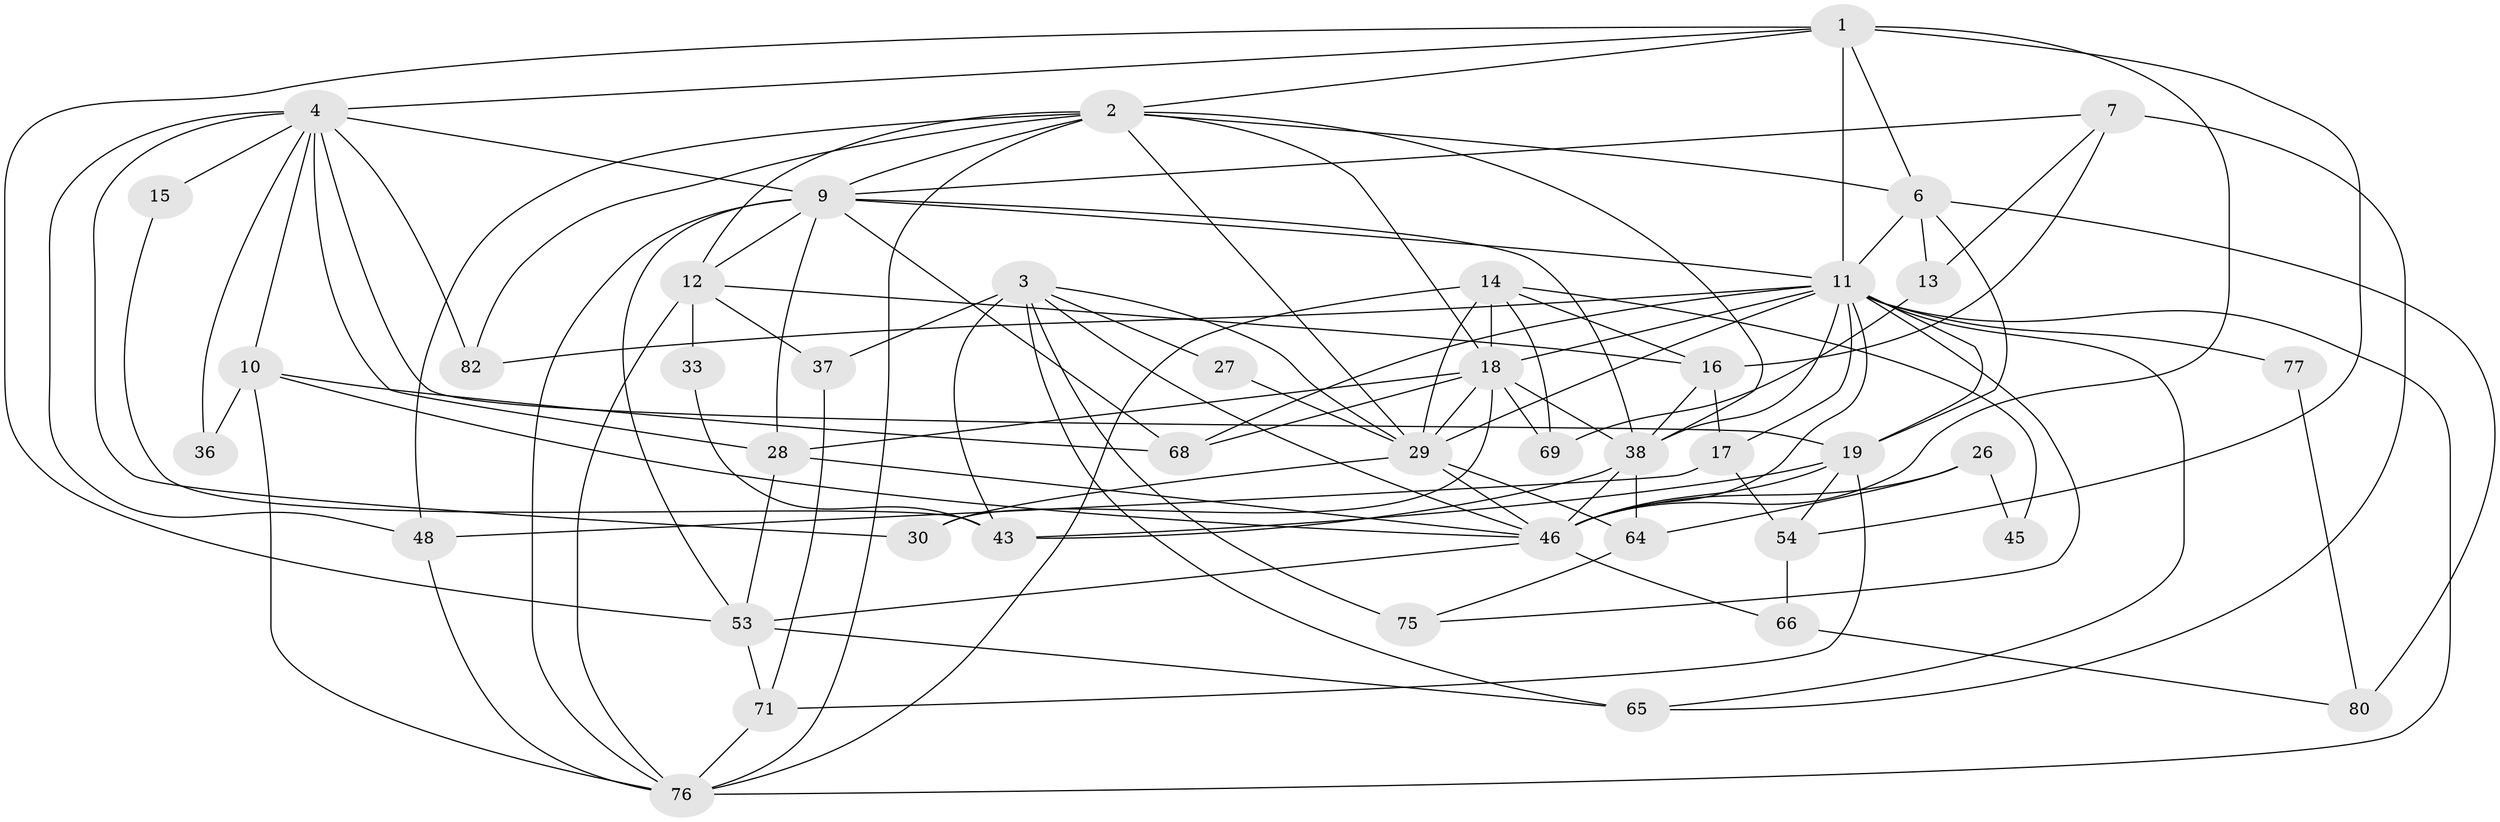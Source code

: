 // original degree distribution, {2: 0.16091954022988506, 6: 0.13793103448275862, 3: 0.2413793103448276, 5: 0.1839080459770115, 4: 0.25287356321839083, 10: 0.011494252873563218, 7: 0.011494252873563218}
// Generated by graph-tools (version 1.1) at 2025/15/03/09/25 04:15:08]
// undirected, 43 vertices, 113 edges
graph export_dot {
graph [start="1"]
  node [color=gray90,style=filled];
  1 [super="+21"];
  2 [super="+24+35"];
  3 [super="+58"];
  4 [super="+5+8+34"];
  6 [super="+20+47"];
  7 [super="+41"];
  9 [super="+32+42+70"];
  10 [super="+25"];
  11 [super="+79+60+22"];
  12;
  13;
  14 [super="+23+74"];
  15;
  16 [super="+81"];
  17 [super="+52"];
  18 [super="+31+59"];
  19 [super="+39+63"];
  26;
  27;
  28 [super="+55"];
  29 [super="+62+61"];
  30;
  33;
  36;
  37;
  38 [super="+56+78"];
  43;
  45;
  46 [super="+49+85"];
  48;
  53 [super="+57+84"];
  54;
  64;
  65;
  66;
  68 [super="+73"];
  69;
  71;
  75;
  76;
  77;
  80;
  82;
  1 -- 54;
  1 -- 2;
  1 -- 53;
  1 -- 11 [weight=2];
  1 -- 4;
  1 -- 6;
  1 -- 46;
  2 -- 48;
  2 -- 76 [weight=2];
  2 -- 82;
  2 -- 18 [weight=2];
  2 -- 6;
  2 -- 12;
  2 -- 9;
  2 -- 29;
  2 -- 38;
  3 -- 46;
  3 -- 29;
  3 -- 65;
  3 -- 37;
  3 -- 43;
  3 -- 75 [weight=2];
  3 -- 27;
  4 -- 82 [weight=2];
  4 -- 48;
  4 -- 36;
  4 -- 15;
  4 -- 10;
  4 -- 28;
  4 -- 30;
  4 -- 9;
  4 -- 19;
  6 -- 13;
  6 -- 11;
  6 -- 80;
  6 -- 19;
  7 -- 16;
  7 -- 65;
  7 -- 13;
  7 -- 9;
  9 -- 12;
  9 -- 76 [weight=2];
  9 -- 11 [weight=3];
  9 -- 53;
  9 -- 38 [weight=2];
  9 -- 28 [weight=2];
  9 -- 68;
  10 -- 76;
  10 -- 36;
  10 -- 68;
  10 -- 46;
  11 -- 17;
  11 -- 75;
  11 -- 76;
  11 -- 18;
  11 -- 82;
  11 -- 65;
  11 -- 77 [weight=2];
  11 -- 46;
  11 -- 29 [weight=2];
  11 -- 38;
  11 -- 19;
  11 -- 68;
  12 -- 76;
  12 -- 33;
  12 -- 37;
  12 -- 16;
  13 -- 69;
  14 -- 69;
  14 -- 18 [weight=2];
  14 -- 16;
  14 -- 45;
  14 -- 76;
  14 -- 29;
  15 -- 43;
  16 -- 17;
  16 -- 38;
  17 -- 54;
  17 -- 48;
  18 -- 69;
  18 -- 28;
  18 -- 38 [weight=2];
  18 -- 30;
  18 -- 29;
  18 -- 68;
  19 -- 71;
  19 -- 46;
  19 -- 43;
  19 -- 54;
  26 -- 64;
  26 -- 45;
  26 -- 46;
  27 -- 29;
  28 -- 53;
  28 -- 46;
  29 -- 64;
  29 -- 30;
  29 -- 46;
  33 -- 43;
  37 -- 71;
  38 -- 46 [weight=2];
  38 -- 64;
  38 -- 43;
  46 -- 53 [weight=2];
  46 -- 66;
  48 -- 76;
  53 -- 71;
  53 -- 65;
  54 -- 66;
  64 -- 75;
  66 -- 80;
  71 -- 76;
  77 -- 80;
}
